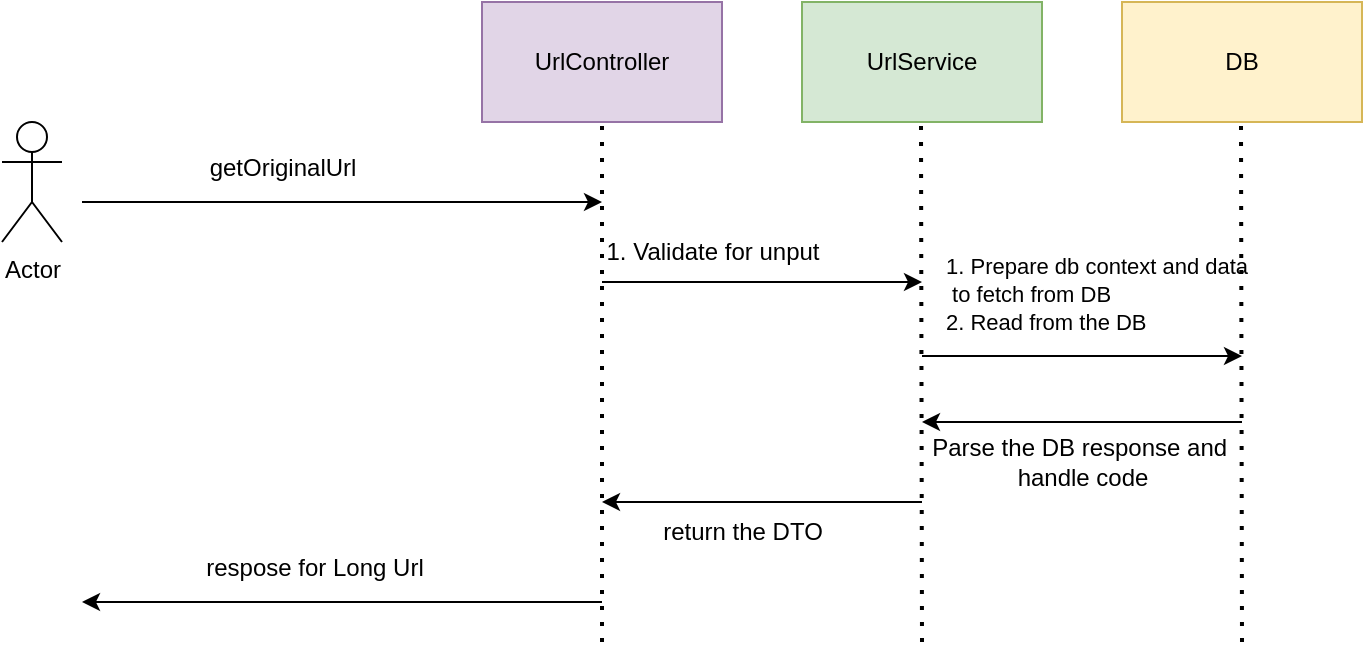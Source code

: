 <mxfile version="26.0.11">
  <diagram name="Page-1" id="xwe2wvqN5gMugPLeruOY">
    <mxGraphModel dx="872" dy="515" grid="1" gridSize="10" guides="1" tooltips="1" connect="1" arrows="1" fold="1" page="1" pageScale="1" pageWidth="827" pageHeight="1169" math="0" shadow="0">
      <root>
        <mxCell id="0" />
        <mxCell id="1" parent="0" />
        <mxCell id="pkv7pgpOZgzCsRv6sjkq-1" value="UrlController" style="rounded=0;whiteSpace=wrap;html=1;fillColor=#e1d5e7;strokeColor=#9673a6;" parent="1" vertex="1">
          <mxGeometry x="400" y="280" width="120" height="60" as="geometry" />
        </mxCell>
        <mxCell id="pkv7pgpOZgzCsRv6sjkq-2" value="UrlService" style="rounded=0;whiteSpace=wrap;html=1;fillColor=#d5e8d4;strokeColor=#82b366;" parent="1" vertex="1">
          <mxGeometry x="560" y="280" width="120" height="60" as="geometry" />
        </mxCell>
        <mxCell id="pkv7pgpOZgzCsRv6sjkq-3" value="DB" style="rounded=0;whiteSpace=wrap;html=1;fillColor=#fff2cc;strokeColor=#d6b656;" parent="1" vertex="1">
          <mxGeometry x="720" y="280" width="120" height="60" as="geometry" />
        </mxCell>
        <mxCell id="pkv7pgpOZgzCsRv6sjkq-4" value="" style="endArrow=none;dashed=1;html=1;dashPattern=1 3;strokeWidth=2;rounded=0;" parent="1" edge="1">
          <mxGeometry width="50" height="50" relative="1" as="geometry">
            <mxPoint x="460" y="600" as="sourcePoint" />
            <mxPoint x="460" y="340" as="targetPoint" />
          </mxGeometry>
        </mxCell>
        <mxCell id="pkv7pgpOZgzCsRv6sjkq-5" value="" style="endArrow=none;dashed=1;html=1;dashPattern=1 3;strokeWidth=2;rounded=0;" parent="1" edge="1">
          <mxGeometry width="50" height="50" relative="1" as="geometry">
            <mxPoint x="780" y="600" as="sourcePoint" />
            <mxPoint x="779.5" y="340" as="targetPoint" />
          </mxGeometry>
        </mxCell>
        <mxCell id="pkv7pgpOZgzCsRv6sjkq-6" value="" style="endArrow=none;dashed=1;html=1;dashPattern=1 3;strokeWidth=2;rounded=0;" parent="1" edge="1">
          <mxGeometry width="50" height="50" relative="1" as="geometry">
            <mxPoint x="620" y="600" as="sourcePoint" />
            <mxPoint x="619.5" y="340" as="targetPoint" />
          </mxGeometry>
        </mxCell>
        <mxCell id="pkv7pgpOZgzCsRv6sjkq-9" value="Actor" style="shape=umlActor;verticalLabelPosition=bottom;verticalAlign=top;html=1;outlineConnect=0;" parent="1" vertex="1">
          <mxGeometry x="160" y="340" width="30" height="60" as="geometry" />
        </mxCell>
        <mxCell id="pkv7pgpOZgzCsRv6sjkq-10" value="" style="endArrow=classic;html=1;rounded=0;" parent="1" edge="1">
          <mxGeometry width="50" height="50" relative="1" as="geometry">
            <mxPoint x="200" y="380" as="sourcePoint" />
            <mxPoint x="460" y="380" as="targetPoint" />
          </mxGeometry>
        </mxCell>
        <mxCell id="pkv7pgpOZgzCsRv6sjkq-12" value="getOriginalUrl" style="text;html=1;align=center;verticalAlign=middle;resizable=0;points=[];autosize=1;strokeColor=none;fillColor=none;" parent="1" vertex="1">
          <mxGeometry x="250" y="348" width="100" height="30" as="geometry" />
        </mxCell>
        <mxCell id="pkv7pgpOZgzCsRv6sjkq-13" value="" style="endArrow=classic;html=1;rounded=0;" parent="1" edge="1">
          <mxGeometry width="50" height="50" relative="1" as="geometry">
            <mxPoint x="460" y="420" as="sourcePoint" />
            <mxPoint x="620" y="420" as="targetPoint" />
            <Array as="points">
              <mxPoint x="540" y="420" />
            </Array>
          </mxGeometry>
        </mxCell>
        <mxCell id="pkv7pgpOZgzCsRv6sjkq-14" value="" style="endArrow=classic;html=1;rounded=0;" parent="1" edge="1">
          <mxGeometry width="50" height="50" relative="1" as="geometry">
            <mxPoint x="620" y="457" as="sourcePoint" />
            <mxPoint x="780" y="457" as="targetPoint" />
          </mxGeometry>
        </mxCell>
        <mxCell id="pkv7pgpOZgzCsRv6sjkq-15" value="" style="endArrow=classic;html=1;rounded=0;" parent="1" edge="1">
          <mxGeometry width="50" height="50" relative="1" as="geometry">
            <mxPoint x="780" y="490" as="sourcePoint" />
            <mxPoint x="620" y="490" as="targetPoint" />
          </mxGeometry>
        </mxCell>
        <mxCell id="pkv7pgpOZgzCsRv6sjkq-16" value="" style="endArrow=classic;html=1;rounded=0;" parent="1" edge="1">
          <mxGeometry width="50" height="50" relative="1" as="geometry">
            <mxPoint x="620" y="530" as="sourcePoint" />
            <mxPoint x="460" y="530" as="targetPoint" />
          </mxGeometry>
        </mxCell>
        <mxCell id="pkv7pgpOZgzCsRv6sjkq-17" value="" style="endArrow=classic;html=1;rounded=0;" parent="1" edge="1">
          <mxGeometry width="50" height="50" relative="1" as="geometry">
            <mxPoint x="460" y="580" as="sourcePoint" />
            <mxPoint x="200" y="580" as="targetPoint" />
          </mxGeometry>
        </mxCell>
        <mxCell id="pkv7pgpOZgzCsRv6sjkq-18" value="1. Validate for unput" style="text;html=1;align=center;verticalAlign=middle;resizable=0;points=[];autosize=1;strokeColor=none;fillColor=none;" parent="1" vertex="1">
          <mxGeometry x="450" y="390" width="130" height="30" as="geometry" />
        </mxCell>
        <mxCell id="pkv7pgpOZgzCsRv6sjkq-19" value="&lt;font style=&quot;font-size: 11px;&quot;&gt;1. Prepare db context and data&lt;/font&gt;&lt;div&gt;&lt;font style=&quot;font-size: 11px;&quot;&gt;&amp;nbsp;to fetch from DB&lt;/font&gt;&lt;div style=&quot;line-height: 110%; font-size: 11px;&quot;&gt;2. Read from the DB&lt;/div&gt;&lt;/div&gt;" style="text;html=1;align=left;verticalAlign=middle;resizable=0;points=[];autosize=1;strokeColor=none;fillColor=none;" parent="1" vertex="1">
          <mxGeometry x="630" y="400" width="170" height="50" as="geometry" />
        </mxCell>
        <mxCell id="pkv7pgpOZgzCsRv6sjkq-21" value="Parse the DB response and&amp;nbsp;&lt;div&gt;handle code&lt;/div&gt;" style="text;html=1;align=center;verticalAlign=middle;resizable=0;points=[];autosize=1;strokeColor=none;fillColor=none;" parent="1" vertex="1">
          <mxGeometry x="615" y="490" width="170" height="40" as="geometry" />
        </mxCell>
        <mxCell id="pkv7pgpOZgzCsRv6sjkq-22" value="return the DTO" style="text;html=1;align=center;verticalAlign=middle;resizable=0;points=[];autosize=1;strokeColor=none;fillColor=none;" parent="1" vertex="1">
          <mxGeometry x="480" y="530" width="100" height="30" as="geometry" />
        </mxCell>
        <mxCell id="pkv7pgpOZgzCsRv6sjkq-23" value="respose for Long Url" style="text;html=1;align=center;verticalAlign=middle;resizable=0;points=[];autosize=1;strokeColor=none;fillColor=none;" parent="1" vertex="1">
          <mxGeometry x="251" y="548" width="130" height="30" as="geometry" />
        </mxCell>
      </root>
    </mxGraphModel>
  </diagram>
</mxfile>
